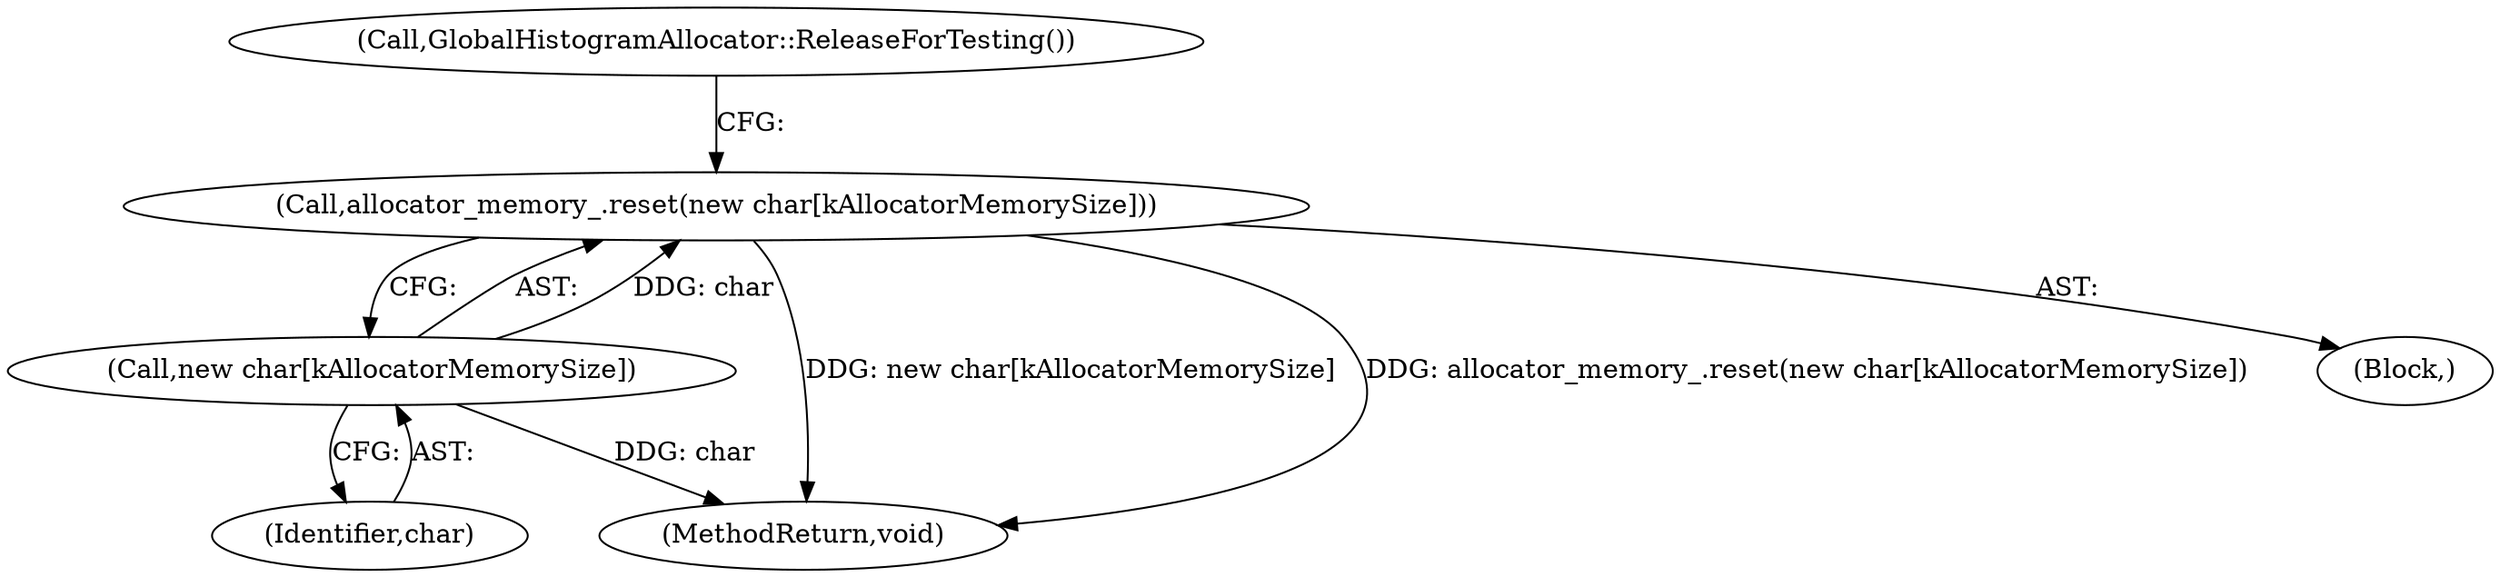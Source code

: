 digraph "0_Chrome_3f38b2253b19f9f9595f79fb92bfb5077e7b1959_6@API" {
"1000102" [label="(Call,allocator_memory_.reset(new char[kAllocatorMemorySize]))"];
"1000103" [label="(Call,new char[kAllocatorMemorySize])"];
"1000103" [label="(Call,new char[kAllocatorMemorySize])"];
"1000104" [label="(Identifier,char)"];
"1000119" [label="(MethodReturn,void)"];
"1000102" [label="(Call,allocator_memory_.reset(new char[kAllocatorMemorySize]))"];
"1000101" [label="(Block,)"];
"1000105" [label="(Call,GlobalHistogramAllocator::ReleaseForTesting())"];
"1000102" -> "1000101"  [label="AST: "];
"1000102" -> "1000103"  [label="CFG: "];
"1000103" -> "1000102"  [label="AST: "];
"1000105" -> "1000102"  [label="CFG: "];
"1000102" -> "1000119"  [label="DDG: new char[kAllocatorMemorySize]"];
"1000102" -> "1000119"  [label="DDG: allocator_memory_.reset(new char[kAllocatorMemorySize])"];
"1000103" -> "1000102"  [label="DDG: char"];
"1000103" -> "1000104"  [label="CFG: "];
"1000104" -> "1000103"  [label="AST: "];
"1000103" -> "1000119"  [label="DDG: char"];
}
